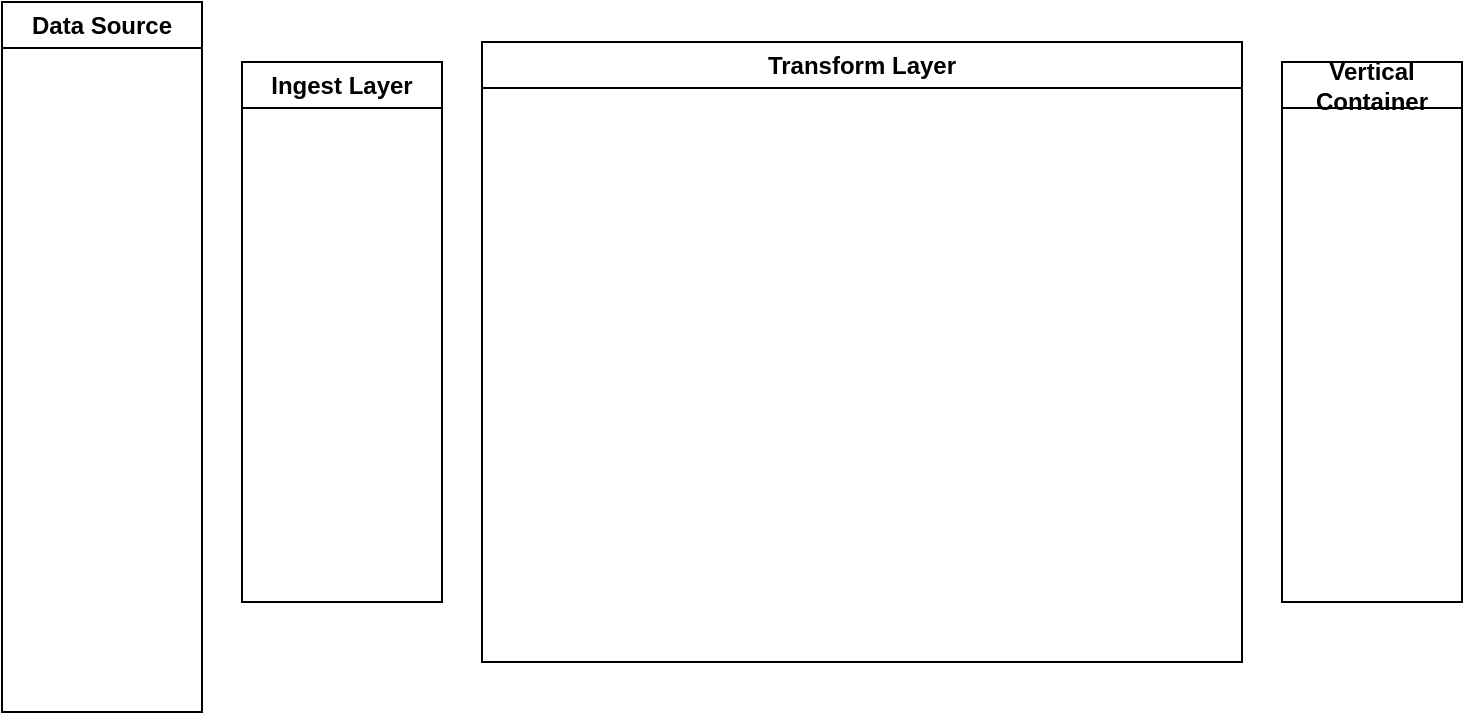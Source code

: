 <mxfile version="21.6.2" type="github">
  <diagram name="Page-1" id="RwsuPAXeqt0csS-tcgns">
    <mxGraphModel dx="880" dy="446" grid="1" gridSize="10" guides="1" tooltips="1" connect="1" arrows="1" fold="1" page="1" pageScale="1" pageWidth="850" pageHeight="1100" math="0" shadow="0">
      <root>
        <mxCell id="0" />
        <mxCell id="1" parent="0" />
        <mxCell id="2Nnmr2YJYKhH7RsoPvGr-1" value="Data Source" style="swimlane;whiteSpace=wrap;html=1;" vertex="1" parent="1">
          <mxGeometry x="10" y="160" width="100" height="355" as="geometry" />
        </mxCell>
        <mxCell id="2Nnmr2YJYKhH7RsoPvGr-7" value="Transform Layer" style="swimlane;whiteSpace=wrap;html=1;" vertex="1" parent="1">
          <mxGeometry x="250" y="180" width="380" height="310" as="geometry" />
        </mxCell>
        <mxCell id="2Nnmr2YJYKhH7RsoPvGr-8" value="Vertical Container" style="swimlane;whiteSpace=wrap;html=1;" vertex="1" parent="1">
          <mxGeometry x="650" y="190" width="90" height="270" as="geometry" />
        </mxCell>
        <mxCell id="2Nnmr2YJYKhH7RsoPvGr-6" value="Ingest Layer" style="swimlane;whiteSpace=wrap;html=1;" vertex="1" parent="1">
          <mxGeometry x="130" y="190" width="100" height="270" as="geometry" />
        </mxCell>
      </root>
    </mxGraphModel>
  </diagram>
</mxfile>
